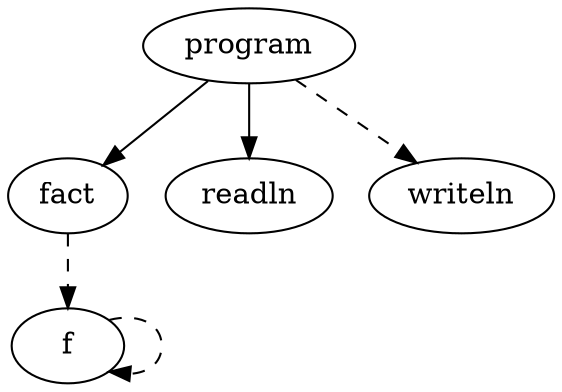 digraph call_graph {
  program;
  f -> f [ style = dashed ];
  fact -> f [ style = dashed ];
  program -> fact;
  program -> readln;
  program -> writeln [ style = dashed ];
}
